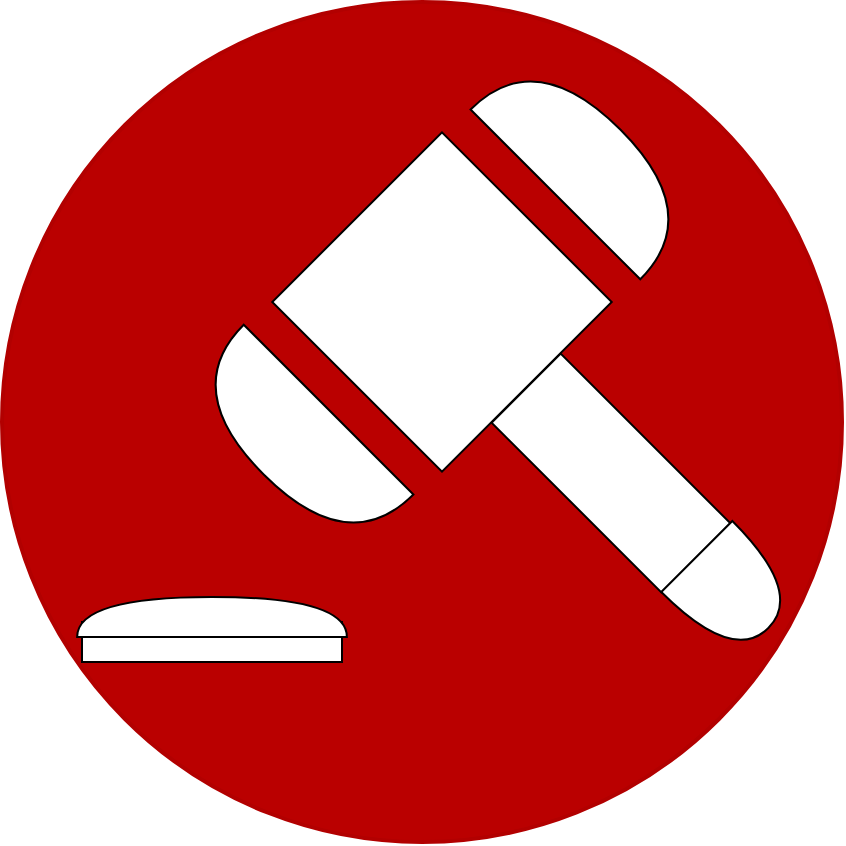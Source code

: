 <mxfile version="13.9.9" type="device"><diagram id="pRsbDvQTrN0tVHqetr8-" name="Page-1"><mxGraphModel dx="868" dy="510" grid="1" gridSize="10" guides="1" tooltips="1" connect="1" arrows="1" fold="1" page="1" pageScale="1" pageWidth="827" pageHeight="1169" math="0" shadow="0"><root><mxCell id="0"/><mxCell id="1" parent="0"/><mxCell id="58RJqLIO3UYzDn1ucCsn-16" value="" style="ellipse;whiteSpace=wrap;html=1;aspect=fixed;strokeColor=#B20000;fontColor=#ffffff;strokeWidth=2;perimeterSpacing=0;fillColor=#BA0000;" parent="1" vertex="1"><mxGeometry x="40" y="240" width="420" height="420" as="geometry"/></mxCell><mxCell id="58RJqLIO3UYzDn1ucCsn-6" value="" style="whiteSpace=wrap;html=1;aspect=fixed;rotation=-45;" parent="1" vertex="1"><mxGeometry x="200" y="330" width="120" height="120" as="geometry"/></mxCell><mxCell id="58RJqLIO3UYzDn1ucCsn-7" value="" style="rounded=0;whiteSpace=wrap;html=1;rotation=45;" parent="1" vertex="1"><mxGeometry x="284.5" y="451.07" width="120" height="48.84" as="geometry"/></mxCell><mxCell id="58RJqLIO3UYzDn1ucCsn-10" value="" style="shape=or;whiteSpace=wrap;html=1;rotation=45;" parent="1" vertex="1"><mxGeometry x="380" y="510" width="50.59" height="50.25" as="geometry"/></mxCell><mxCell id="58RJqLIO3UYzDn1ucCsn-12" value="" style="shape=or;whiteSpace=wrap;html=1;rotation=-45;" parent="1" vertex="1"><mxGeometry x="310" y="260" width="45.86" height="120" as="geometry"/></mxCell><mxCell id="58RJqLIO3UYzDn1ucCsn-15" value="" style="shape=or;whiteSpace=wrap;html=1;rotation=135;" parent="1" vertex="1"><mxGeometry x="164.14" y="400.0" width="45.86" height="120" as="geometry"/></mxCell><mxCell id="58RJqLIO3UYzDn1ucCsn-17" value="" style="rounded=0;whiteSpace=wrap;html=1;" parent="1" vertex="1"><mxGeometry x="80" y="550" width="130" height="20" as="geometry"/></mxCell><mxCell id="58RJqLIO3UYzDn1ucCsn-18" style="edgeStyle=orthogonalEdgeStyle;rounded=0;orthogonalLoop=1;jettySize=auto;html=1;exitX=0.5;exitY=1;exitDx=0;exitDy=0;" parent="1" source="58RJqLIO3UYzDn1ucCsn-17" target="58RJqLIO3UYzDn1ucCsn-17" edge="1"><mxGeometry relative="1" as="geometry"/></mxCell><mxCell id="58RJqLIO3UYzDn1ucCsn-19" value="" style="shape=or;whiteSpace=wrap;html=1;rotation=-90;" parent="1" vertex="1"><mxGeometry x="135" y="480" width="20" height="134.88" as="geometry"/></mxCell></root></mxGraphModel></diagram></mxfile>